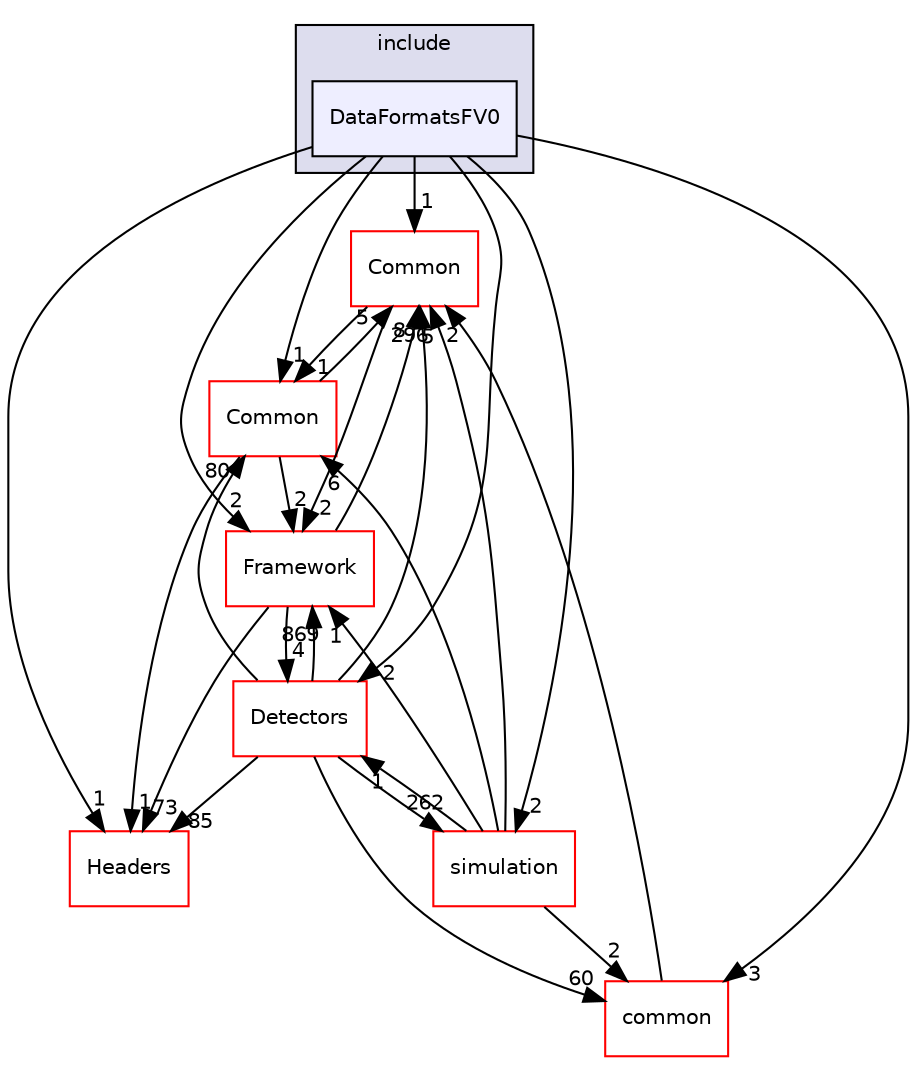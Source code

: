 digraph "/home/travis/build/AliceO2Group/AliceO2/DataFormats/Detectors/FIT/FV0/include/DataFormatsFV0" {
  bgcolor=transparent;
  compound=true
  node [ fontsize="10", fontname="Helvetica"];
  edge [ labelfontsize="10", labelfontname="Helvetica"];
  subgraph clusterdir_3bbb71d3375d755dd2249f09aadc9536 {
    graph [ bgcolor="#ddddee", pencolor="black", label="include" fontname="Helvetica", fontsize="10", URL="dir_3bbb71d3375d755dd2249f09aadc9536.html"]
  dir_4eb4c3ea19384e99f76520fce8a5b11a [shape=box, label="DataFormatsFV0", style="filled", fillcolor="#eeeeff", pencolor="black", URL="dir_4eb4c3ea19384e99f76520fce8a5b11a.html"];
  }
  dir_4ab6b4cc6a7edbff49100e9123df213f [shape=box label="Common" color="red" URL="dir_4ab6b4cc6a7edbff49100e9123df213f.html"];
  dir_051dca18e802f8e9474f2e30d29c04e0 [shape=box label="Detectors" color="red" URL="dir_051dca18e802f8e9474f2e30d29c04e0.html"];
  dir_183e7c4434404fe9096e1bd8673e1fcf [shape=box label="Headers" color="red" URL="dir_183e7c4434404fe9096e1bd8673e1fcf.html"];
  dir_047746f9f311f49446db9474b7431d0d [shape=box label="simulation" color="red" URL="dir_047746f9f311f49446db9474b7431d0d.html"];
  dir_74593c7a91e03746ae2a516888bf9494 [shape=box label="Common" color="red" URL="dir_74593c7a91e03746ae2a516888bf9494.html"];
  dir_7924ba4398ae4560cd37376e44666c6d [shape=box label="common" color="red" URL="dir_7924ba4398ae4560cd37376e44666c6d.html"];
  dir_bcbb2cf9a3d3d83e5515c82071a07177 [shape=box label="Framework" color="red" URL="dir_bcbb2cf9a3d3d83e5515c82071a07177.html"];
  dir_4ab6b4cc6a7edbff49100e9123df213f->dir_74593c7a91e03746ae2a516888bf9494 [headlabel="1", labeldistance=1.5 headhref="dir_000029_000090.html"];
  dir_4ab6b4cc6a7edbff49100e9123df213f->dir_bcbb2cf9a3d3d83e5515c82071a07177 [headlabel="2", labeldistance=1.5 headhref="dir_000029_000055.html"];
  dir_051dca18e802f8e9474f2e30d29c04e0->dir_4ab6b4cc6a7edbff49100e9123df213f [headlabel="296", labeldistance=1.5 headhref="dir_000041_000029.html"];
  dir_051dca18e802f8e9474f2e30d29c04e0->dir_183e7c4434404fe9096e1bd8673e1fcf [headlabel="85", labeldistance=1.5 headhref="dir_000041_000083.html"];
  dir_051dca18e802f8e9474f2e30d29c04e0->dir_047746f9f311f49446db9474b7431d0d [headlabel="262", labeldistance=1.5 headhref="dir_000041_000245.html"];
  dir_051dca18e802f8e9474f2e30d29c04e0->dir_74593c7a91e03746ae2a516888bf9494 [headlabel="80", labeldistance=1.5 headhref="dir_000041_000090.html"];
  dir_051dca18e802f8e9474f2e30d29c04e0->dir_7924ba4398ae4560cd37376e44666c6d [headlabel="60", labeldistance=1.5 headhref="dir_000041_000080.html"];
  dir_051dca18e802f8e9474f2e30d29c04e0->dir_bcbb2cf9a3d3d83e5515c82071a07177 [headlabel="869", labeldistance=1.5 headhref="dir_000041_000055.html"];
  dir_047746f9f311f49446db9474b7431d0d->dir_4ab6b4cc6a7edbff49100e9123df213f [headlabel="5", labeldistance=1.5 headhref="dir_000245_000029.html"];
  dir_047746f9f311f49446db9474b7431d0d->dir_051dca18e802f8e9474f2e30d29c04e0 [headlabel="1", labeldistance=1.5 headhref="dir_000245_000041.html"];
  dir_047746f9f311f49446db9474b7431d0d->dir_74593c7a91e03746ae2a516888bf9494 [headlabel="6", labeldistance=1.5 headhref="dir_000245_000090.html"];
  dir_047746f9f311f49446db9474b7431d0d->dir_7924ba4398ae4560cd37376e44666c6d [headlabel="2", labeldistance=1.5 headhref="dir_000245_000080.html"];
  dir_047746f9f311f49446db9474b7431d0d->dir_bcbb2cf9a3d3d83e5515c82071a07177 [headlabel="1", labeldistance=1.5 headhref="dir_000245_000055.html"];
  dir_74593c7a91e03746ae2a516888bf9494->dir_4ab6b4cc6a7edbff49100e9123df213f [headlabel="5", labeldistance=1.5 headhref="dir_000090_000029.html"];
  dir_74593c7a91e03746ae2a516888bf9494->dir_183e7c4434404fe9096e1bd8673e1fcf [headlabel="1", labeldistance=1.5 headhref="dir_000090_000083.html"];
  dir_74593c7a91e03746ae2a516888bf9494->dir_bcbb2cf9a3d3d83e5515c82071a07177 [headlabel="2", labeldistance=1.5 headhref="dir_000090_000055.html"];
  dir_4eb4c3ea19384e99f76520fce8a5b11a->dir_4ab6b4cc6a7edbff49100e9123df213f [headlabel="1", labeldistance=1.5 headhref="dir_000183_000029.html"];
  dir_4eb4c3ea19384e99f76520fce8a5b11a->dir_051dca18e802f8e9474f2e30d29c04e0 [headlabel="2", labeldistance=1.5 headhref="dir_000183_000041.html"];
  dir_4eb4c3ea19384e99f76520fce8a5b11a->dir_183e7c4434404fe9096e1bd8673e1fcf [headlabel="1", labeldistance=1.5 headhref="dir_000183_000083.html"];
  dir_4eb4c3ea19384e99f76520fce8a5b11a->dir_047746f9f311f49446db9474b7431d0d [headlabel="2", labeldistance=1.5 headhref="dir_000183_000245.html"];
  dir_4eb4c3ea19384e99f76520fce8a5b11a->dir_74593c7a91e03746ae2a516888bf9494 [headlabel="1", labeldistance=1.5 headhref="dir_000183_000090.html"];
  dir_4eb4c3ea19384e99f76520fce8a5b11a->dir_7924ba4398ae4560cd37376e44666c6d [headlabel="3", labeldistance=1.5 headhref="dir_000183_000080.html"];
  dir_4eb4c3ea19384e99f76520fce8a5b11a->dir_bcbb2cf9a3d3d83e5515c82071a07177 [headlabel="2", labeldistance=1.5 headhref="dir_000183_000055.html"];
  dir_7924ba4398ae4560cd37376e44666c6d->dir_4ab6b4cc6a7edbff49100e9123df213f [headlabel="2", labeldistance=1.5 headhref="dir_000080_000029.html"];
  dir_bcbb2cf9a3d3d83e5515c82071a07177->dir_4ab6b4cc6a7edbff49100e9123df213f [headlabel="8", labeldistance=1.5 headhref="dir_000055_000029.html"];
  dir_bcbb2cf9a3d3d83e5515c82071a07177->dir_051dca18e802f8e9474f2e30d29c04e0 [headlabel="4", labeldistance=1.5 headhref="dir_000055_000041.html"];
  dir_bcbb2cf9a3d3d83e5515c82071a07177->dir_183e7c4434404fe9096e1bd8673e1fcf [headlabel="73", labeldistance=1.5 headhref="dir_000055_000083.html"];
}
